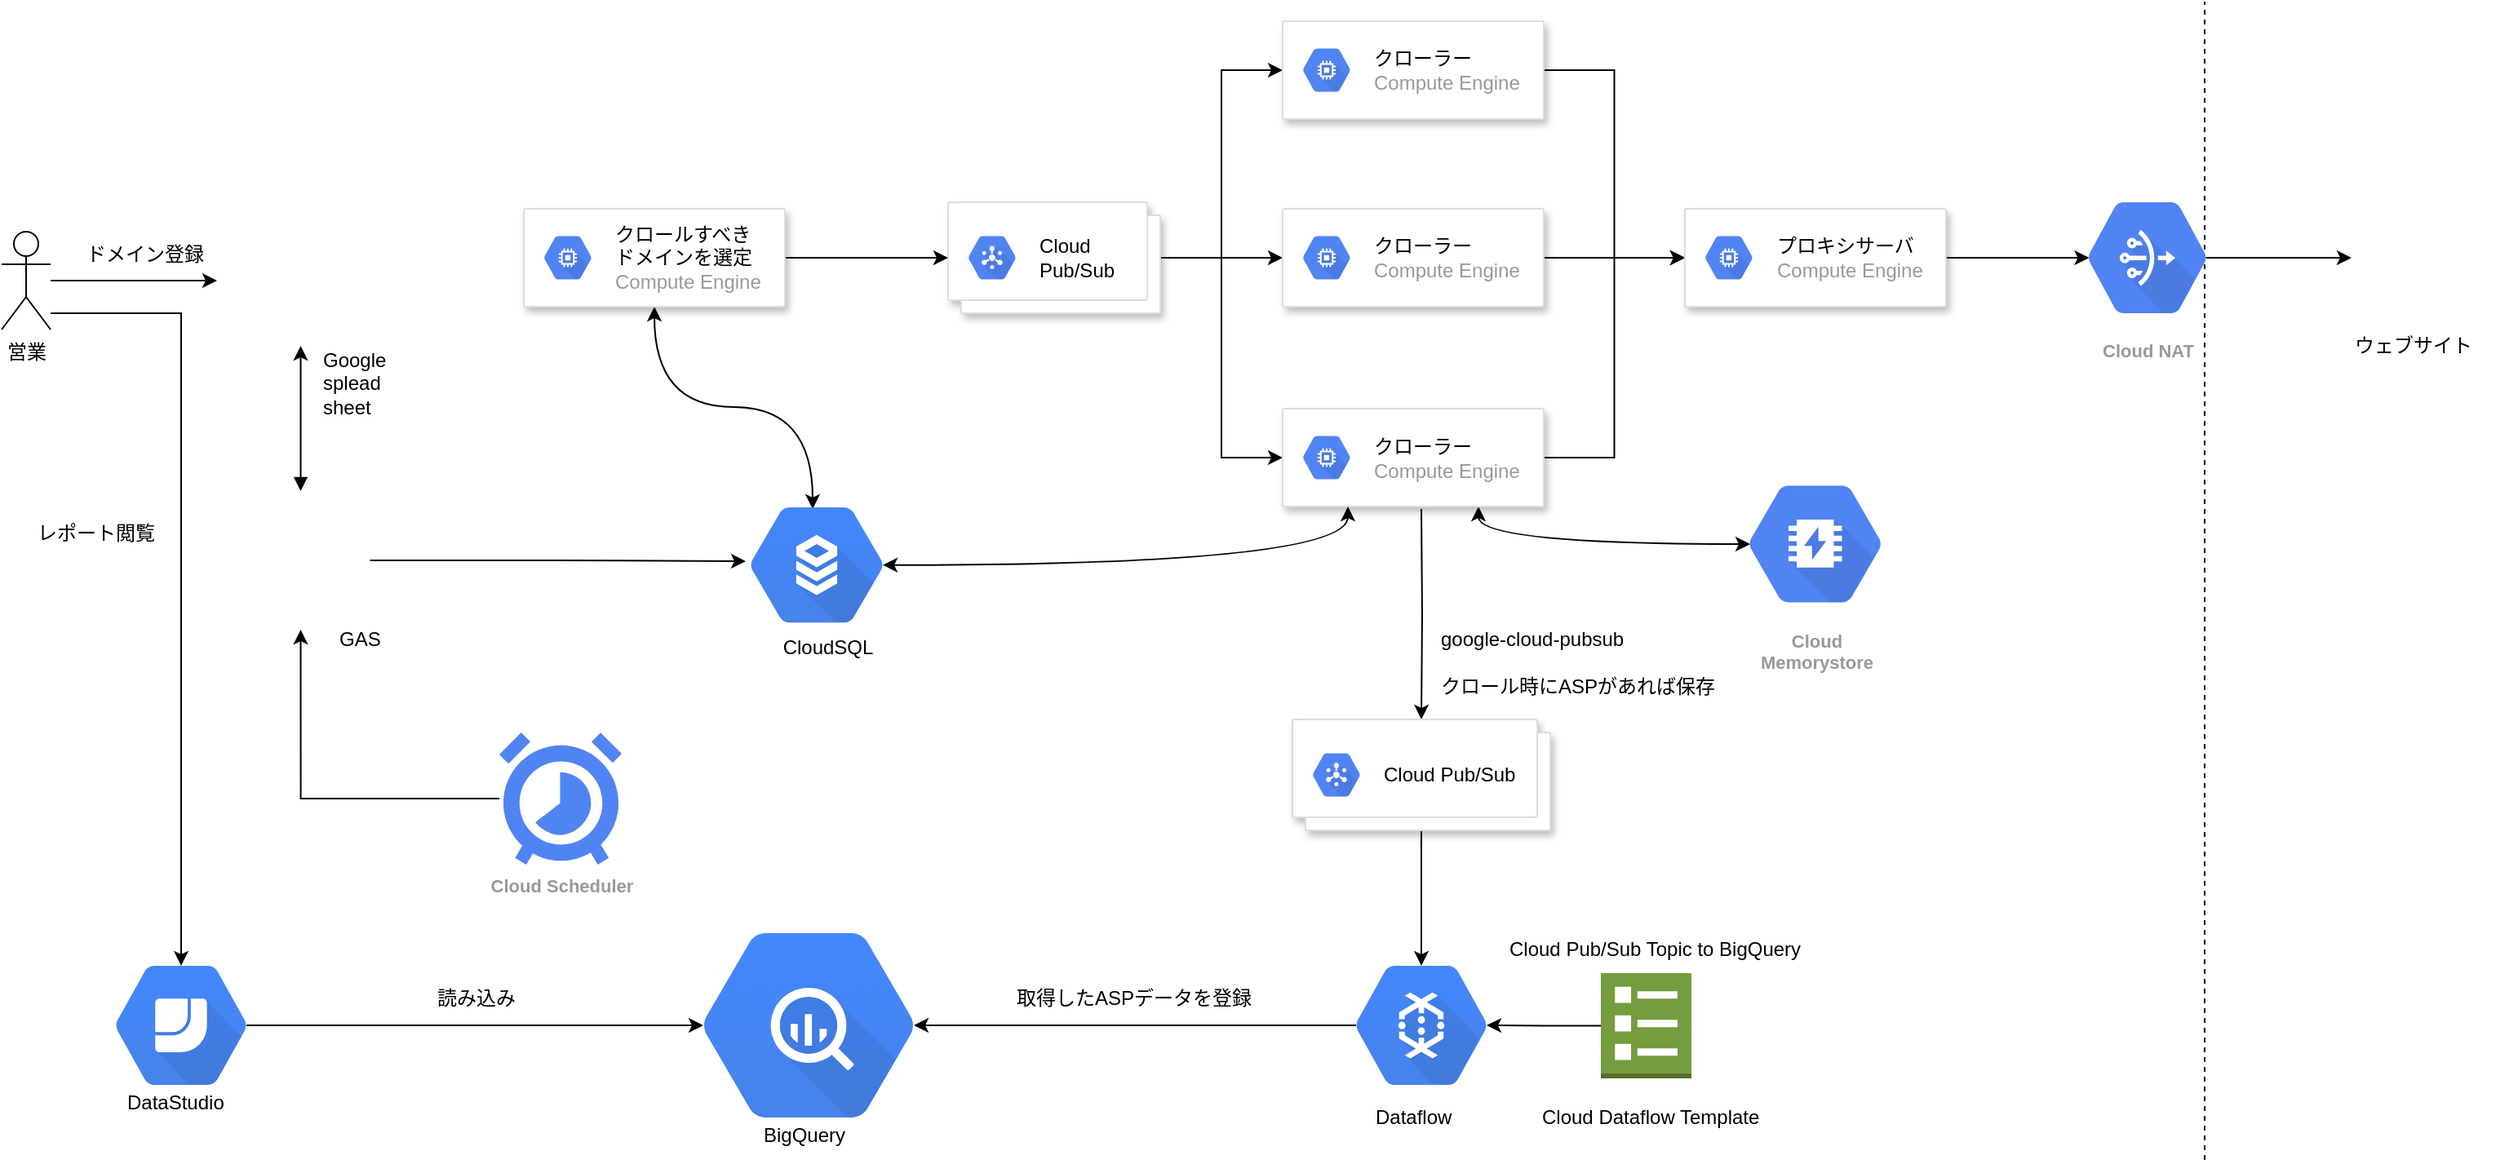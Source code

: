 <mxfile version="12.4.3" type="github" pages="1"><diagram id="oIQ_IgHOGJ_vRnVdbhWe" name="Page-1"><mxGraphModel dx="1661" dy="891" grid="1" gridSize="10" guides="1" tooltips="1" connect="1" arrows="1" fold="1" page="1" pageScale="1" pageWidth="827" pageHeight="1169" math="0" shadow="0"><root><mxCell id="0"/><mxCell id="1" parent="0"/><mxCell id="ohPOXBlXeeKUD0lV66k1-4" style="edgeStyle=orthogonalEdgeStyle;rounded=0;orthogonalLoop=1;jettySize=auto;html=1;" edge="1" parent="1" source="ohPOXBlXeeKUD0lV66k1-6" target="ohPOXBlXeeKUD0lV66k1-39"><mxGeometry relative="1" as="geometry"><Array as="points"><mxPoint x="200" y="271"/></Array></mxGeometry></mxCell><mxCell id="ohPOXBlXeeKUD0lV66k1-5" style="edgeStyle=orthogonalEdgeStyle;curved=1;orthogonalLoop=1;jettySize=auto;html=1;" edge="1" parent="1" source="ohPOXBlXeeKUD0lV66k1-6"><mxGeometry relative="1" as="geometry"><mxPoint x="222" y="251" as="targetPoint"/></mxGeometry></mxCell><mxCell id="ohPOXBlXeeKUD0lV66k1-6" value="営業" style="shape=umlActor;verticalLabelPosition=bottom;labelBackgroundColor=#ffffff;verticalAlign=top;html=1;outlineConnect=0;" vertex="1" parent="1"><mxGeometry x="90" y="221" width="30" height="60" as="geometry"/></mxCell><mxCell id="ohPOXBlXeeKUD0lV66k1-77" style="edgeStyle=orthogonalEdgeStyle;rounded=0;orthogonalLoop=1;jettySize=auto;html=1;entryX=-0.037;entryY=0.467;entryDx=0;entryDy=0;entryPerimeter=0;" edge="1" parent="1" source="ohPOXBlXeeKUD0lV66k1-8" target="ohPOXBlXeeKUD0lV66k1-68"><mxGeometry relative="1" as="geometry"/></mxCell><mxCell id="ohPOXBlXeeKUD0lV66k1-78" style="edgeStyle=orthogonalEdgeStyle;rounded=0;orthogonalLoop=1;jettySize=auto;html=1;entryX=0.5;entryY=1;entryDx=0;entryDy=0;startArrow=block;startFill=1;" edge="1" parent="1" source="ohPOXBlXeeKUD0lV66k1-8" target="ohPOXBlXeeKUD0lV66k1-66"><mxGeometry relative="1" as="geometry"/></mxCell><mxCell id="ohPOXBlXeeKUD0lV66k1-8" value="" style="shape=image;verticalLabelPosition=bottom;labelBackgroundColor=#ffffff;verticalAlign=top;aspect=fixed;imageAspect=0;image=https://amitica.net/wp-content/uploads/2019/03/google-apps-script.png;" vertex="1" parent="1"><mxGeometry x="230.75" y="380" width="85" height="85" as="geometry"/></mxCell><mxCell id="ohPOXBlXeeKUD0lV66k1-9" value="ドメイン登録" style="text;html=1;resizable=0;points=[];autosize=1;align=left;verticalAlign=top;spacingTop=-4;" vertex="1" parent="1"><mxGeometry x="140" y="224.5" width="90" height="20" as="geometry"/></mxCell><mxCell id="ohPOXBlXeeKUD0lV66k1-10" value="GAS" style="text;html=1;resizable=0;points=[];autosize=1;align=left;verticalAlign=top;spacingTop=-4;" vertex="1" parent="1"><mxGeometry x="295" y="461" width="40" height="20" as="geometry"/></mxCell><mxCell id="ohPOXBlXeeKUD0lV66k1-73" style="edgeStyle=orthogonalEdgeStyle;rounded=0;orthogonalLoop=1;jettySize=auto;html=1;entryX=0;entryY=0.5;entryDx=0;entryDy=0;" edge="1" parent="1" source="ohPOXBlXeeKUD0lV66k1-17" target="ohPOXBlXeeKUD0lV66k1-22"><mxGeometry relative="1" as="geometry"/></mxCell><mxCell id="ohPOXBlXeeKUD0lV66k1-74" style="edgeStyle=orthogonalEdgeStyle;rounded=0;orthogonalLoop=1;jettySize=auto;html=1;entryX=0;entryY=0.5;entryDx=0;entryDy=0;" edge="1" parent="1" source="ohPOXBlXeeKUD0lV66k1-17" target="ohPOXBlXeeKUD0lV66k1-53"><mxGeometry relative="1" as="geometry"/></mxCell><mxCell id="ohPOXBlXeeKUD0lV66k1-75" style="edgeStyle=orthogonalEdgeStyle;rounded=0;orthogonalLoop=1;jettySize=auto;html=1;entryX=0;entryY=0.5;entryDx=0;entryDy=0;" edge="1" parent="1" source="ohPOXBlXeeKUD0lV66k1-17" target="ohPOXBlXeeKUD0lV66k1-59"><mxGeometry relative="1" as="geometry"/></mxCell><mxCell id="ohPOXBlXeeKUD0lV66k1-17" value="" style="shape=mxgraph.gcp2.doubleRect;strokeColor=#dddddd;fillColor=#ffffff;shadow=1;strokeWidth=1;" vertex="1" parent="1"><mxGeometry x="670" y="203" width="130" height="68" as="geometry"/></mxCell><mxCell id="ohPOXBlXeeKUD0lV66k1-18" value="&lt;font color=&quot;#000000&quot;&gt;Cloud&lt;br&gt;Pub/Sub&lt;/font&gt;" style="dashed=0;connectable=0;html=1;fillColor=#5184F3;strokeColor=none;shape=mxgraph.gcp2.hexIcon;prIcon=cloud_pubsub;part=1;labelPosition=right;verticalLabelPosition=middle;align=left;verticalAlign=middle;spacingLeft=5;fontColor=#999999;fontSize=12;" vertex="1" parent="ohPOXBlXeeKUD0lV66k1-17"><mxGeometry y="0.5" width="44" height="39" relative="1" as="geometry"><mxPoint x="5" y="-19.5" as="offset"/></mxGeometry></mxCell><mxCell id="ohPOXBlXeeKUD0lV66k1-19" value="" style="edgeStyle=orthogonalEdgeStyle;rounded=0;orthogonalLoop=1;jettySize=auto;html=1;exitX=1;exitY=0.5;exitDx=0;exitDy=0;" edge="1" parent="1" target="ohPOXBlXeeKUD0lV66k1-17" source="ohPOXBlXeeKUD0lV66k1-20"><mxGeometry relative="1" as="geometry"><mxPoint x="679" y="251" as="sourcePoint"/></mxGeometry></mxCell><mxCell id="ohPOXBlXeeKUD0lV66k1-83" style="edgeStyle=orthogonalEdgeStyle;curved=1;orthogonalLoop=1;jettySize=auto;html=1;entryX=0.469;entryY=0.014;entryDx=0;entryDy=0;entryPerimeter=0;startArrow=classic;startFill=1;" edge="1" parent="1" source="ohPOXBlXeeKUD0lV66k1-20" target="ohPOXBlXeeKUD0lV66k1-68"><mxGeometry relative="1" as="geometry"/></mxCell><mxCell id="ohPOXBlXeeKUD0lV66k1-20" value="" style="strokeColor=#dddddd;fillColor=#ffffff;shadow=1;strokeWidth=1;rounded=1;absoluteArcSize=1;arcSize=2;" vertex="1" parent="1"><mxGeometry x="410" y="207" width="160" height="60" as="geometry"/></mxCell><mxCell id="ohPOXBlXeeKUD0lV66k1-21" value="&lt;font color=&quot;#000000&quot;&gt;クロールすべき&lt;br&gt;ドメインを選定&lt;/font&gt;&lt;br&gt;Compute Engine" style="dashed=0;connectable=0;html=1;fillColor=#5184F3;strokeColor=none;shape=mxgraph.gcp2.hexIcon;prIcon=compute_engine;part=1;labelPosition=right;verticalLabelPosition=middle;align=left;verticalAlign=middle;spacingLeft=5;fontColor=#999999;fontSize=12;" vertex="1" parent="ohPOXBlXeeKUD0lV66k1-20"><mxGeometry y="0.5" width="44" height="39" relative="1" as="geometry"><mxPoint x="5" y="-19.5" as="offset"/></mxGeometry></mxCell><mxCell id="ohPOXBlXeeKUD0lV66k1-93" style="edgeStyle=orthogonalEdgeStyle;rounded=0;orthogonalLoop=1;jettySize=auto;html=1;entryX=0;entryY=0.5;entryDx=0;entryDy=0;startArrow=none;startFill=0;" edge="1" parent="1" source="ohPOXBlXeeKUD0lV66k1-22" target="ohPOXBlXeeKUD0lV66k1-89"><mxGeometry relative="1" as="geometry"/></mxCell><mxCell id="ohPOXBlXeeKUD0lV66k1-22" value="" style="strokeColor=#dddddd;fillColor=#ffffff;shadow=1;strokeWidth=1;rounded=1;absoluteArcSize=1;arcSize=2;" vertex="1" parent="1"><mxGeometry x="875" y="92" width="160" height="60" as="geometry"/></mxCell><mxCell id="ohPOXBlXeeKUD0lV66k1-23" value="&lt;font color=&quot;#000000&quot;&gt;クローラー&lt;/font&gt;&lt;br&gt;Compute Engine" style="dashed=0;connectable=0;html=1;fillColor=#5184F3;strokeColor=none;shape=mxgraph.gcp2.hexIcon;prIcon=compute_engine;part=1;labelPosition=right;verticalLabelPosition=middle;align=left;verticalAlign=middle;spacingLeft=5;fontColor=#999999;fontSize=12;" vertex="1" parent="ohPOXBlXeeKUD0lV66k1-22"><mxGeometry y="0.5" width="44" height="39" relative="1" as="geometry"><mxPoint x="5" y="-19.5" as="offset"/></mxGeometry></mxCell><mxCell id="ohPOXBlXeeKUD0lV66k1-24" value="" style="edgeStyle=orthogonalEdgeStyle;rounded=0;orthogonalLoop=1;jettySize=auto;html=1;entryX=0.5;entryY=0;entryDx=0;entryDy=0;" edge="1" parent="1" target="ohPOXBlXeeKUD0lV66k1-43"><mxGeometry relative="1" as="geometry"><mxPoint x="960" y="391" as="sourcePoint"/><mxPoint x="960" y="491" as="targetPoint"/></mxGeometry></mxCell><mxCell id="ohPOXBlXeeKUD0lV66k1-25" value="" style="edgeStyle=orthogonalEdgeStyle;rounded=0;orthogonalLoop=1;jettySize=auto;html=1;exitX=0.825;exitY=0.5;exitDx=0;exitDy=0;exitPerimeter=0;" edge="1" parent="1" source="ohPOXBlXeeKUD0lV66k1-26" target="ohPOXBlXeeKUD0lV66k1-27"><mxGeometry relative="1" as="geometry"><Array as="points"/></mxGeometry></mxCell><mxCell id="ohPOXBlXeeKUD0lV66k1-27" value="" style="shape=image;html=1;verticalAlign=top;verticalLabelPosition=bottom;labelBackgroundColor=#ffffff;imageAspect=0;aspect=fixed;image=https://cdn2.iconfinder.com/data/icons/circle-icons-1/64/browser-128.png" vertex="1" parent="1"><mxGeometry x="1530" y="195" width="84" height="84" as="geometry"/></mxCell><mxCell id="ohPOXBlXeeKUD0lV66k1-28" value="ウェブサイト" style="text;html=1;resizable=0;points=[];autosize=1;align=left;verticalAlign=top;spacingTop=-4;" vertex="1" parent="1"><mxGeometry x="1530" y="281" width="90" height="20" as="geometry"/></mxCell><mxCell id="ohPOXBlXeeKUD0lV66k1-31" value="google-cloud-pubsub&lt;br&gt;&lt;br&gt;クロール時にASPがあれば保存" style="text;html=1;resizable=0;points=[];autosize=1;align=left;verticalAlign=top;spacingTop=-4;" vertex="1" parent="1"><mxGeometry x="970" y="461" width="180" height="40" as="geometry"/></mxCell><mxCell id="ohPOXBlXeeKUD0lV66k1-33" style="edgeStyle=orthogonalEdgeStyle;rounded=0;orthogonalLoop=1;jettySize=auto;html=1;" edge="1" parent="1" source="ohPOXBlXeeKUD0lV66k1-34" target="ohPOXBlXeeKUD0lV66k1-35"><mxGeometry relative="1" as="geometry"/></mxCell><mxCell id="ohPOXBlXeeKUD0lV66k1-34" value="" style="shape=mxgraph.gcp.big_data.cloud_dataflow;html=1;fillColor=#4387FD;gradientColor=#4683EA;strokeColor=none;verticalLabelPosition=bottom;verticalAlign=top;align=center;" vertex="1" parent="1"><mxGeometry x="920" y="671" width="80" height="73" as="geometry"/></mxCell><mxCell id="ohPOXBlXeeKUD0lV66k1-35" value="" style="shape=mxgraph.gcp.big_data.bigquery;html=1;fillColor=#4387FD;gradientColor=#4683EA;strokeColor=none;verticalLabelPosition=bottom;verticalAlign=top;align=center;" vertex="1" parent="1"><mxGeometry x="520" y="651" width="129" height="113" as="geometry"/></mxCell><mxCell id="ohPOXBlXeeKUD0lV66k1-36" value="BigQuery" style="text;html=1;resizable=0;points=[];autosize=1;align=left;verticalAlign=top;spacingTop=-4;" vertex="1" parent="1"><mxGeometry x="555" y="765" width="70" height="20" as="geometry"/></mxCell><mxCell id="ohPOXBlXeeKUD0lV66k1-37" value="取得したASPデータを登録" style="text;html=1;resizable=0;points=[];autosize=1;align=left;verticalAlign=top;spacingTop=-4;" vertex="1" parent="1"><mxGeometry x="710" y="681" width="160" height="20" as="geometry"/></mxCell><mxCell id="ohPOXBlXeeKUD0lV66k1-38" style="edgeStyle=orthogonalEdgeStyle;rounded=0;orthogonalLoop=1;jettySize=auto;html=1;" edge="1" parent="1" source="ohPOXBlXeeKUD0lV66k1-39" target="ohPOXBlXeeKUD0lV66k1-35"><mxGeometry relative="1" as="geometry"/></mxCell><mxCell id="ohPOXBlXeeKUD0lV66k1-39" value="" style="shape=mxgraph.gcp.big_data.data_studio;html=1;fillColor=#4387FD;gradientColor=#4683EA;strokeColor=none;verticalLabelPosition=bottom;verticalAlign=top;align=center;" vertex="1" parent="1"><mxGeometry x="160" y="671" width="80" height="73" as="geometry"/></mxCell><mxCell id="ohPOXBlXeeKUD0lV66k1-40" value="DataStudio" style="text;html=1;resizable=0;points=[];autosize=1;align=left;verticalAlign=top;spacingTop=-4;" vertex="1" parent="1"><mxGeometry x="165" y="745" width="70" height="20" as="geometry"/></mxCell><mxCell id="ohPOXBlXeeKUD0lV66k1-41" value="レポート閲覧" style="text;html=1;resizable=0;points=[];autosize=1;align=left;verticalAlign=top;spacingTop=-4;" vertex="1" parent="1"><mxGeometry x="110" y="396" width="90" height="20" as="geometry"/></mxCell><mxCell id="ohPOXBlXeeKUD0lV66k1-42" style="edgeStyle=orthogonalEdgeStyle;rounded=0;orthogonalLoop=1;jettySize=auto;html=1;" edge="1" parent="1" source="ohPOXBlXeeKUD0lV66k1-43" target="ohPOXBlXeeKUD0lV66k1-34"><mxGeometry relative="1" as="geometry"/></mxCell><mxCell id="ohPOXBlXeeKUD0lV66k1-43" value="" style="shape=mxgraph.gcp2.doubleRect;strokeColor=#dddddd;fillColor=#ffffff;shadow=1;strokeWidth=1;" vertex="1" parent="1"><mxGeometry x="881" y="520" width="158" height="68" as="geometry"/></mxCell><mxCell id="ohPOXBlXeeKUD0lV66k1-44" value="&lt;font color=&quot;#000000&quot;&gt;Cloud Pub/Sub&lt;/font&gt;" style="dashed=0;connectable=0;html=1;fillColor=#5184F3;strokeColor=none;shape=mxgraph.gcp2.hexIcon;prIcon=cloud_pubsub;part=1;labelPosition=right;verticalLabelPosition=middle;align=left;verticalAlign=middle;spacingLeft=5;fontColor=#999999;fontSize=12;" vertex="1" parent="ohPOXBlXeeKUD0lV66k1-43"><mxGeometry y="0.5" width="44" height="39" relative="1" as="geometry"><mxPoint x="5" y="-19.5" as="offset"/></mxGeometry></mxCell><mxCell id="ohPOXBlXeeKUD0lV66k1-45" value="Dataflow" style="text;html=1;resizable=0;points=[];autosize=1;align=left;verticalAlign=top;spacingTop=-4;" vertex="1" parent="1"><mxGeometry x="930" y="754" width="60" height="20" as="geometry"/></mxCell><mxCell id="ohPOXBlXeeKUD0lV66k1-46" style="edgeStyle=orthogonalEdgeStyle;rounded=0;orthogonalLoop=1;jettySize=auto;html=1;" edge="1" parent="1" source="ohPOXBlXeeKUD0lV66k1-47" target="ohPOXBlXeeKUD0lV66k1-34"><mxGeometry relative="1" as="geometry"/></mxCell><mxCell id="ohPOXBlXeeKUD0lV66k1-47" value="" style="outlineConnect=0;dashed=0;verticalLabelPosition=bottom;verticalAlign=top;align=center;html=1;shape=mxgraph.aws3.template;fillColor=#759C3E;gradientColor=none;" vertex="1" parent="1"><mxGeometry x="1070" y="675.5" width="55.5" height="64.5" as="geometry"/></mxCell><mxCell id="ohPOXBlXeeKUD0lV66k1-48" value="Cloud Dataflow Template" style="text;html=1;resizable=0;points=[];autosize=1;align=left;verticalAlign=top;spacingTop=-4;" vertex="1" parent="1"><mxGeometry x="1032" y="754" width="150" height="20" as="geometry"/></mxCell><mxCell id="ohPOXBlXeeKUD0lV66k1-49" value="Cloud Pub/Sub Topic to BigQuery" style="text;html=1;resizable=0;points=[];autosize=1;align=left;verticalAlign=top;spacingTop=-4;" vertex="1" parent="1"><mxGeometry x="1012" y="651" width="190" height="20" as="geometry"/></mxCell><mxCell id="ohPOXBlXeeKUD0lV66k1-50" value="読み込み" style="text;html=1;resizable=0;points=[];autosize=1;align=left;verticalAlign=top;spacingTop=-4;" vertex="1" parent="1"><mxGeometry x="355" y="681" width="60" height="20" as="geometry"/></mxCell><mxCell id="ohPOXBlXeeKUD0lV66k1-92" style="edgeStyle=orthogonalEdgeStyle;rounded=0;orthogonalLoop=1;jettySize=auto;html=1;entryX=0;entryY=0.5;entryDx=0;entryDy=0;startArrow=none;startFill=0;" edge="1" parent="1" source="ohPOXBlXeeKUD0lV66k1-53" target="ohPOXBlXeeKUD0lV66k1-89"><mxGeometry relative="1" as="geometry"/></mxCell><mxCell id="ohPOXBlXeeKUD0lV66k1-53" value="" style="strokeColor=#dddddd;fillColor=#ffffff;shadow=1;strokeWidth=1;rounded=1;absoluteArcSize=1;arcSize=2;" vertex="1" parent="1"><mxGeometry x="875" y="207" width="160" height="60" as="geometry"/></mxCell><mxCell id="ohPOXBlXeeKUD0lV66k1-54" value="&lt;font color=&quot;#000000&quot;&gt;クローラー&lt;/font&gt;&lt;br&gt;Compute Engine" style="dashed=0;connectable=0;html=1;fillColor=#5184F3;strokeColor=none;shape=mxgraph.gcp2.hexIcon;prIcon=compute_engine;part=1;labelPosition=right;verticalLabelPosition=middle;align=left;verticalAlign=middle;spacingLeft=5;fontColor=#999999;fontSize=12;" vertex="1" parent="ohPOXBlXeeKUD0lV66k1-53"><mxGeometry y="0.5" width="44" height="39" relative="1" as="geometry"><mxPoint x="5" y="-19.5" as="offset"/></mxGeometry></mxCell><mxCell id="ohPOXBlXeeKUD0lV66k1-84" style="edgeStyle=orthogonalEdgeStyle;curved=1;orthogonalLoop=1;jettySize=auto;html=1;entryX=0.175;entryY=0.5;entryDx=0;entryDy=0;entryPerimeter=0;startArrow=classic;startFill=1;exitX=0.75;exitY=1;exitDx=0;exitDy=0;" edge="1" parent="1" source="ohPOXBlXeeKUD0lV66k1-59" target="ohPOXBlXeeKUD0lV66k1-62"><mxGeometry relative="1" as="geometry"/></mxCell><mxCell id="ohPOXBlXeeKUD0lV66k1-91" style="edgeStyle=orthogonalEdgeStyle;orthogonalLoop=1;jettySize=auto;html=1;entryX=0;entryY=0.5;entryDx=0;entryDy=0;startArrow=none;startFill=0;rounded=0;" edge="1" parent="1" source="ohPOXBlXeeKUD0lV66k1-59" target="ohPOXBlXeeKUD0lV66k1-89"><mxGeometry relative="1" as="geometry"/></mxCell><mxCell id="ohPOXBlXeeKUD0lV66k1-59" value="" style="strokeColor=#dddddd;fillColor=#ffffff;shadow=1;strokeWidth=1;rounded=1;absoluteArcSize=1;arcSize=2;" vertex="1" parent="1"><mxGeometry x="875" y="329.5" width="160" height="60" as="geometry"/></mxCell><mxCell id="ohPOXBlXeeKUD0lV66k1-60" value="&lt;font color=&quot;#000000&quot;&gt;クローラー&lt;/font&gt;&lt;br&gt;Compute Engine" style="dashed=0;connectable=0;html=1;fillColor=#5184F3;strokeColor=none;shape=mxgraph.gcp2.hexIcon;prIcon=compute_engine;part=1;labelPosition=right;verticalLabelPosition=middle;align=left;verticalAlign=middle;spacingLeft=5;fontColor=#999999;fontSize=12;" vertex="1" parent="ohPOXBlXeeKUD0lV66k1-59"><mxGeometry y="0.5" width="44" height="39" relative="1" as="geometry"><mxPoint x="5" y="-19.5" as="offset"/></mxGeometry></mxCell><mxCell id="ohPOXBlXeeKUD0lV66k1-62" value="Cloud&#10;Memorystore" style="html=1;fillColor=#5184F3;strokeColor=none;verticalAlign=top;labelPosition=center;verticalLabelPosition=bottom;align=center;spacingTop=-6;fontSize=11;fontStyle=1;fontColor=#999999;shape=mxgraph.gcp2.hexIcon;prIcon=cloud_memorystore" vertex="1" parent="1"><mxGeometry x="1140" y="360" width="123" height="105" as="geometry"/></mxCell><mxCell id="ohPOXBlXeeKUD0lV66k1-65" value="Google&lt;br&gt;splead&lt;br&gt;sheet" style="text;html=1;resizable=0;points=[];autosize=1;align=left;verticalAlign=top;spacingTop=-4;" vertex="1" parent="1"><mxGeometry x="285" y="289.5" width="50" height="40" as="geometry"/></mxCell><mxCell id="ohPOXBlXeeKUD0lV66k1-66" value="" style="shape=image;html=1;verticalAlign=top;verticalLabelPosition=bottom;labelBackgroundColor=#ffffff;imageAspect=0;aspect=fixed;image=https://cdn3.iconfinder.com/data/icons/document-icons-2/30/647714-excel-128.png" vertex="1" parent="1"><mxGeometry x="235" y="214.5" width="76.5" height="76.5" as="geometry"/></mxCell><mxCell id="ohPOXBlXeeKUD0lV66k1-76" style="edgeStyle=orthogonalEdgeStyle;rounded=0;orthogonalLoop=1;jettySize=auto;html=1;entryX=0.5;entryY=1;entryDx=0;entryDy=0;" edge="1" parent="1" source="ohPOXBlXeeKUD0lV66k1-71" target="ohPOXBlXeeKUD0lV66k1-8"><mxGeometry relative="1" as="geometry"/></mxCell><mxCell id="ohPOXBlXeeKUD0lV66k1-71" value="Cloud Scheduler" style="html=1;fillColor=#5184F3;strokeColor=none;verticalAlign=top;labelPosition=center;verticalLabelPosition=bottom;align=center;fontSize=11;fontStyle=1;fontColor=#999999;shape=mxgraph.gcp2.cloud_scheduler" vertex="1" parent="1"><mxGeometry x="395" y="528" width="75" height="81" as="geometry"/></mxCell><mxCell id="ohPOXBlXeeKUD0lV66k1-72" value="" style="group" vertex="1" connectable="0" parent="1"><mxGeometry x="549" y="390" width="81" height="91.25" as="geometry"/></mxCell><mxCell id="ohPOXBlXeeKUD0lV66k1-68" value="" style="shape=mxgraph.gcp.storage_databases.cloud_sql;html=1;fillColor=#4387FD;gradientColor=#4683EA;strokeColor=none;verticalLabelPosition=bottom;verticalAlign=top;align=center;" vertex="1" parent="ohPOXBlXeeKUD0lV66k1-72"><mxGeometry width="81" height="70.67" as="geometry"/></mxCell><mxCell id="ohPOXBlXeeKUD0lV66k1-69" value="CloudSQL" style="text;html=1;align=center;verticalAlign=middle;resizable=0;points=[];;autosize=1;" vertex="1" parent="ohPOXBlXeeKUD0lV66k1-72"><mxGeometry x="12.15" y="75.718" width="70" height="20" as="geometry"/></mxCell><mxCell id="ohPOXBlXeeKUD0lV66k1-85" style="edgeStyle=orthogonalEdgeStyle;curved=1;orthogonalLoop=1;jettySize=auto;html=1;entryX=0.25;entryY=1;entryDx=0;entryDy=0;startArrow=classic;startFill=1;" edge="1" parent="1" source="ohPOXBlXeeKUD0lV66k1-68" target="ohPOXBlXeeKUD0lV66k1-59"><mxGeometry relative="1" as="geometry"/></mxCell><mxCell id="ohPOXBlXeeKUD0lV66k1-94" style="edgeStyle=orthogonalEdgeStyle;rounded=0;orthogonalLoop=1;jettySize=auto;html=1;entryX=0.175;entryY=0.5;entryDx=0;entryDy=0;entryPerimeter=0;startArrow=none;startFill=0;" edge="1" parent="1" source="ohPOXBlXeeKUD0lV66k1-89" target="ohPOXBlXeeKUD0lV66k1-26"><mxGeometry relative="1" as="geometry"/></mxCell><mxCell id="ohPOXBlXeeKUD0lV66k1-89" value="" style="strokeColor=#dddddd;fillColor=#ffffff;shadow=1;strokeWidth=1;rounded=1;absoluteArcSize=1;arcSize=2;" vertex="1" parent="1"><mxGeometry x="1121.5" y="207" width="160" height="60" as="geometry"/></mxCell><mxCell id="ohPOXBlXeeKUD0lV66k1-90" value="&lt;font color=&quot;#000000&quot;&gt;プロキシサーバ&lt;/font&gt;&lt;br&gt;Compute Engine" style="dashed=0;connectable=0;html=1;fillColor=#5184F3;strokeColor=none;shape=mxgraph.gcp2.hexIcon;prIcon=compute_engine;part=1;labelPosition=right;verticalLabelPosition=middle;align=left;verticalAlign=middle;spacingLeft=5;fontColor=#999999;fontSize=12;" vertex="1" parent="ohPOXBlXeeKUD0lV66k1-89"><mxGeometry y="0.5" width="44" height="39" relative="1" as="geometry"><mxPoint x="5" y="-19.5" as="offset"/></mxGeometry></mxCell><mxCell id="ohPOXBlXeeKUD0lV66k1-95" value="" style="endArrow=none;dashed=1;html=1;" edge="1" parent="1"><mxGeometry width="50" height="50" relative="1" as="geometry"><mxPoint x="1440" y="790" as="sourcePoint"/><mxPoint x="1440" y="80" as="targetPoint"/></mxGeometry></mxCell><mxCell id="ohPOXBlXeeKUD0lV66k1-26" value="Cloud NAT" style="html=1;fillColor=#5184F3;strokeColor=none;verticalAlign=top;labelPosition=center;verticalLabelPosition=bottom;align=center;spacingTop=-6;fontSize=11;fontStyle=1;fontColor=#999999;shape=mxgraph.gcp2.hexIcon;prIcon=cloud_nat" vertex="1" parent="1"><mxGeometry x="1350" y="187" width="110" height="100" as="geometry"/></mxCell></root></mxGraphModel></diagram></mxfile>